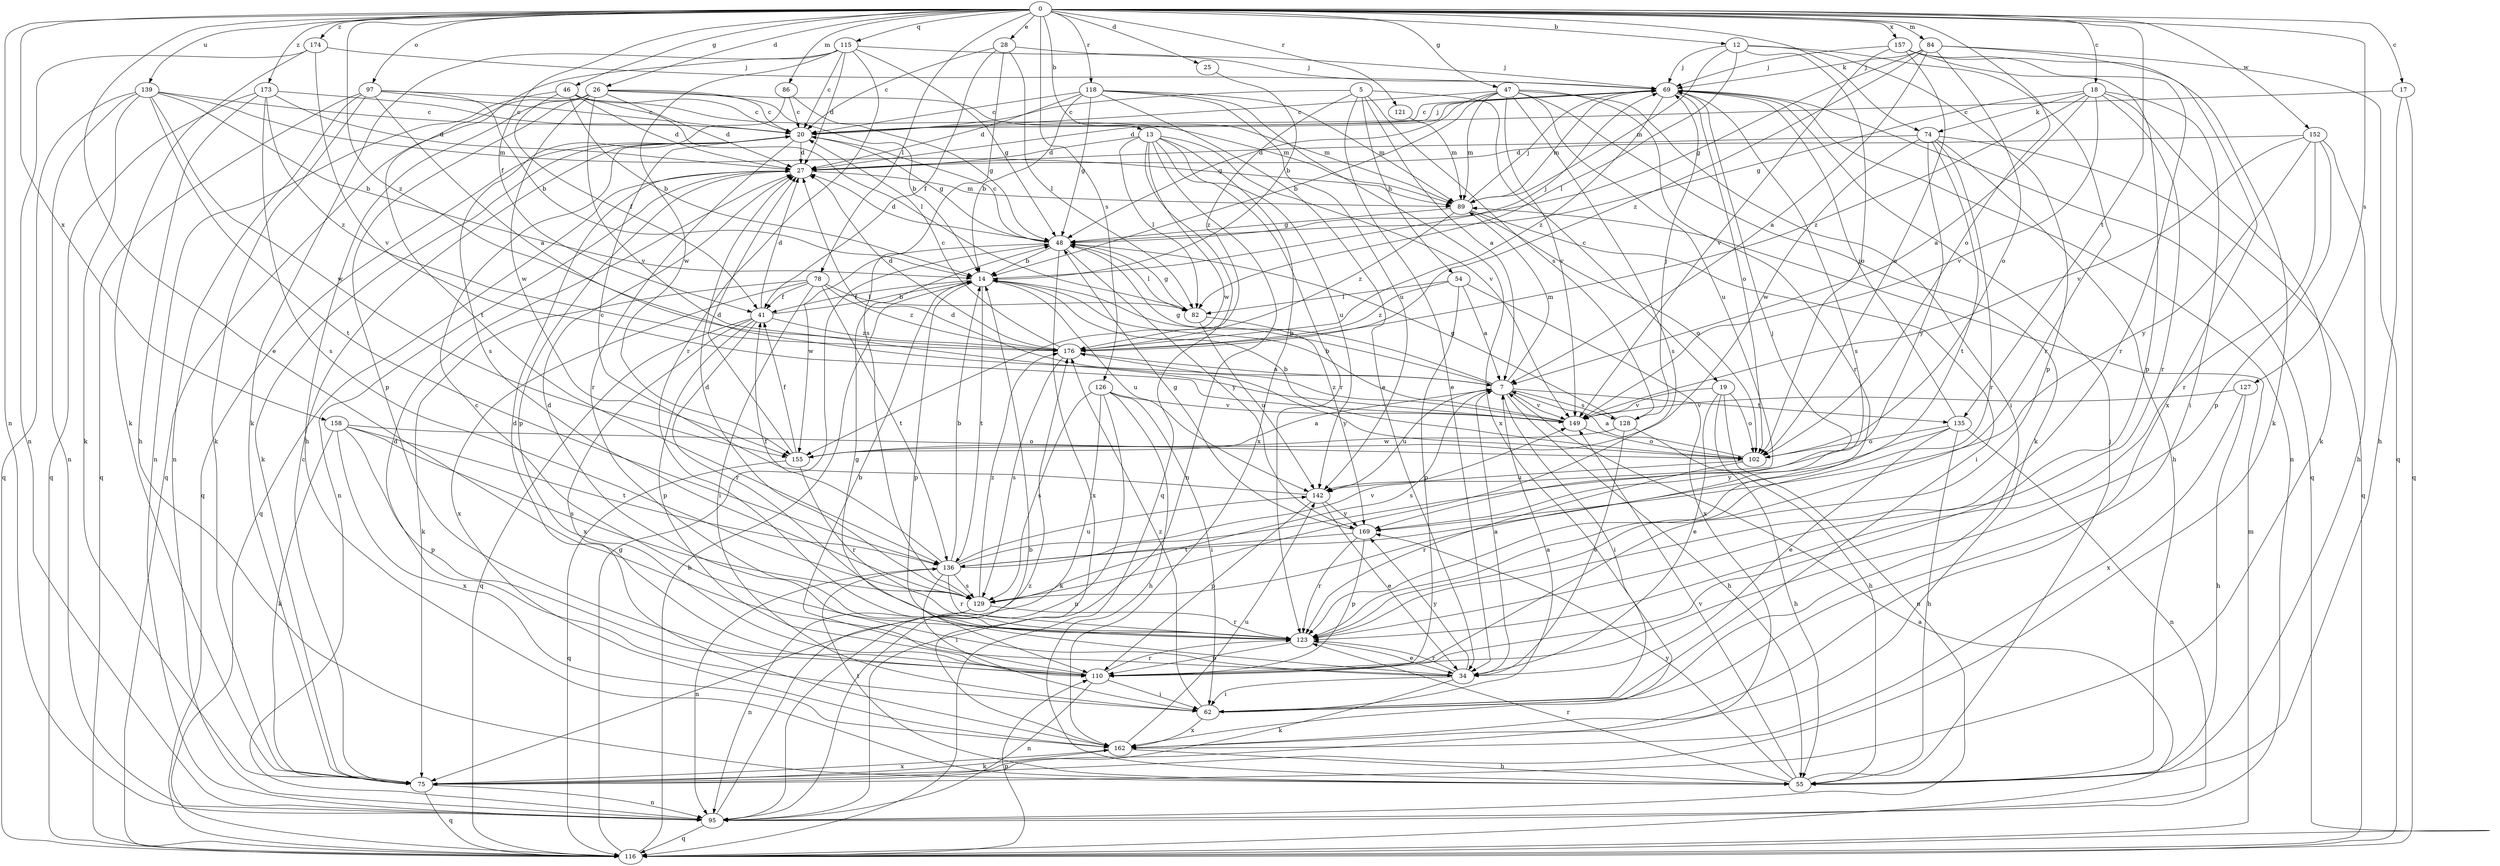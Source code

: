 strict digraph  {
0;
5;
7;
12;
13;
14;
17;
18;
19;
20;
25;
26;
27;
28;
34;
41;
46;
47;
48;
54;
55;
62;
69;
74;
75;
78;
82;
84;
86;
89;
95;
97;
102;
110;
115;
116;
118;
121;
123;
126;
127;
128;
129;
135;
136;
139;
142;
149;
152;
155;
157;
158;
162;
169;
173;
174;
176;
0 -> 12  [label=b];
0 -> 13  [label=b];
0 -> 17  [label=c];
0 -> 18  [label=c];
0 -> 25  [label=d];
0 -> 26  [label=d];
0 -> 28  [label=e];
0 -> 34  [label=e];
0 -> 41  [label=f];
0 -> 46  [label=g];
0 -> 47  [label=g];
0 -> 74  [label=k];
0 -> 78  [label=l];
0 -> 84  [label=m];
0 -> 86  [label=m];
0 -> 95  [label=n];
0 -> 97  [label=o];
0 -> 102  [label=o];
0 -> 115  [label=q];
0 -> 118  [label=r];
0 -> 121  [label=r];
0 -> 126  [label=s];
0 -> 127  [label=s];
0 -> 135  [label=t];
0 -> 139  [label=u];
0 -> 152  [label=w];
0 -> 157  [label=x];
0 -> 158  [label=x];
0 -> 173  [label=z];
0 -> 174  [label=z];
0 -> 176  [label=z];
5 -> 7  [label=a];
5 -> 19  [label=c];
5 -> 20  [label=c];
5 -> 34  [label=e];
5 -> 54  [label=h];
5 -> 128  [label=s];
5 -> 176  [label=z];
7 -> 14  [label=b];
7 -> 48  [label=g];
7 -> 55  [label=h];
7 -> 62  [label=i];
7 -> 89  [label=m];
7 -> 128  [label=s];
7 -> 129  [label=s];
7 -> 135  [label=t];
7 -> 142  [label=u];
7 -> 149  [label=v];
12 -> 69  [label=j];
12 -> 82  [label=l];
12 -> 89  [label=m];
12 -> 102  [label=o];
12 -> 110  [label=p];
12 -> 123  [label=r];
13 -> 27  [label=d];
13 -> 82  [label=l];
13 -> 95  [label=n];
13 -> 116  [label=q];
13 -> 123  [label=r];
13 -> 142  [label=u];
13 -> 149  [label=v];
13 -> 155  [label=w];
13 -> 162  [label=x];
14 -> 41  [label=f];
14 -> 69  [label=j];
14 -> 110  [label=p];
14 -> 136  [label=t];
14 -> 142  [label=u];
17 -> 20  [label=c];
17 -> 55  [label=h];
17 -> 116  [label=q];
18 -> 7  [label=a];
18 -> 48  [label=g];
18 -> 62  [label=i];
18 -> 74  [label=k];
18 -> 75  [label=k];
18 -> 123  [label=r];
18 -> 149  [label=v];
18 -> 176  [label=z];
19 -> 34  [label=e];
19 -> 55  [label=h];
19 -> 95  [label=n];
19 -> 102  [label=o];
19 -> 149  [label=v];
20 -> 27  [label=d];
20 -> 48  [label=g];
20 -> 69  [label=j];
20 -> 75  [label=k];
20 -> 116  [label=q];
20 -> 123  [label=r];
25 -> 14  [label=b];
26 -> 14  [label=b];
26 -> 20  [label=c];
26 -> 27  [label=d];
26 -> 55  [label=h];
26 -> 89  [label=m];
26 -> 110  [label=p];
26 -> 116  [label=q];
26 -> 149  [label=v];
26 -> 155  [label=w];
27 -> 89  [label=m];
27 -> 95  [label=n];
27 -> 110  [label=p];
27 -> 116  [label=q];
28 -> 20  [label=c];
28 -> 41  [label=f];
28 -> 69  [label=j];
28 -> 82  [label=l];
28 -> 129  [label=s];
34 -> 7  [label=a];
34 -> 20  [label=c];
34 -> 48  [label=g];
34 -> 62  [label=i];
34 -> 75  [label=k];
34 -> 123  [label=r];
34 -> 169  [label=y];
41 -> 14  [label=b];
41 -> 27  [label=d];
41 -> 110  [label=p];
41 -> 116  [label=q];
41 -> 123  [label=r];
41 -> 162  [label=x];
41 -> 176  [label=z];
46 -> 14  [label=b];
46 -> 20  [label=c];
46 -> 27  [label=d];
46 -> 41  [label=f];
46 -> 82  [label=l];
46 -> 95  [label=n];
47 -> 14  [label=b];
47 -> 20  [label=c];
47 -> 48  [label=g];
47 -> 62  [label=i];
47 -> 75  [label=k];
47 -> 89  [label=m];
47 -> 123  [label=r];
47 -> 129  [label=s];
47 -> 142  [label=u];
47 -> 149  [label=v];
48 -> 14  [label=b];
48 -> 20  [label=c];
48 -> 27  [label=d];
48 -> 82  [label=l];
48 -> 155  [label=w];
48 -> 162  [label=x];
48 -> 169  [label=y];
54 -> 7  [label=a];
54 -> 82  [label=l];
54 -> 110  [label=p];
54 -> 162  [label=x];
54 -> 176  [label=z];
55 -> 69  [label=j];
55 -> 123  [label=r];
55 -> 136  [label=t];
55 -> 149  [label=v];
55 -> 169  [label=y];
62 -> 7  [label=a];
62 -> 27  [label=d];
62 -> 162  [label=x];
62 -> 176  [label=z];
69 -> 20  [label=c];
69 -> 27  [label=d];
69 -> 89  [label=m];
69 -> 95  [label=n];
69 -> 102  [label=o];
69 -> 116  [label=q];
69 -> 129  [label=s];
69 -> 176  [label=z];
74 -> 27  [label=d];
74 -> 55  [label=h];
74 -> 116  [label=q];
74 -> 123  [label=r];
74 -> 136  [label=t];
74 -> 155  [label=w];
74 -> 169  [label=y];
75 -> 20  [label=c];
75 -> 95  [label=n];
75 -> 116  [label=q];
75 -> 162  [label=x];
78 -> 41  [label=f];
78 -> 62  [label=i];
78 -> 75  [label=k];
78 -> 82  [label=l];
78 -> 136  [label=t];
78 -> 162  [label=x];
78 -> 176  [label=z];
82 -> 48  [label=g];
82 -> 142  [label=u];
82 -> 169  [label=y];
84 -> 7  [label=a];
84 -> 48  [label=g];
84 -> 69  [label=j];
84 -> 102  [label=o];
84 -> 116  [label=q];
84 -> 162  [label=x];
84 -> 176  [label=z];
86 -> 20  [label=c];
86 -> 48  [label=g];
86 -> 129  [label=s];
89 -> 48  [label=g];
89 -> 62  [label=i];
89 -> 69  [label=j];
89 -> 102  [label=o];
89 -> 176  [label=z];
95 -> 14  [label=b];
95 -> 116  [label=q];
95 -> 176  [label=z];
97 -> 7  [label=a];
97 -> 14  [label=b];
97 -> 20  [label=c];
97 -> 75  [label=k];
97 -> 89  [label=m];
97 -> 95  [label=n];
97 -> 116  [label=q];
102 -> 7  [label=a];
102 -> 14  [label=b];
102 -> 27  [label=d];
102 -> 123  [label=r];
102 -> 142  [label=u];
110 -> 14  [label=b];
110 -> 27  [label=d];
110 -> 62  [label=i];
110 -> 95  [label=n];
110 -> 123  [label=r];
115 -> 20  [label=c];
115 -> 27  [label=d];
115 -> 48  [label=g];
115 -> 69  [label=j];
115 -> 75  [label=k];
115 -> 123  [label=r];
115 -> 136  [label=t];
115 -> 155  [label=w];
116 -> 7  [label=a];
116 -> 14  [label=b];
116 -> 48  [label=g];
116 -> 89  [label=m];
116 -> 110  [label=p];
118 -> 14  [label=b];
118 -> 20  [label=c];
118 -> 27  [label=d];
118 -> 34  [label=e];
118 -> 48  [label=g];
118 -> 89  [label=m];
118 -> 142  [label=u];
118 -> 162  [label=x];
121 -> 89  [label=m];
123 -> 27  [label=d];
123 -> 34  [label=e];
123 -> 110  [label=p];
126 -> 55  [label=h];
126 -> 62  [label=i];
126 -> 75  [label=k];
126 -> 95  [label=n];
126 -> 129  [label=s];
126 -> 149  [label=v];
127 -> 55  [label=h];
127 -> 149  [label=v];
127 -> 162  [label=x];
128 -> 34  [label=e];
128 -> 48  [label=g];
128 -> 55  [label=h];
128 -> 69  [label=j];
128 -> 155  [label=w];
129 -> 27  [label=d];
129 -> 95  [label=n];
129 -> 123  [label=r];
129 -> 176  [label=z];
135 -> 34  [label=e];
135 -> 55  [label=h];
135 -> 69  [label=j];
135 -> 95  [label=n];
135 -> 102  [label=o];
135 -> 169  [label=y];
136 -> 14  [label=b];
136 -> 41  [label=f];
136 -> 62  [label=i];
136 -> 69  [label=j];
136 -> 95  [label=n];
136 -> 123  [label=r];
136 -> 129  [label=s];
136 -> 142  [label=u];
136 -> 149  [label=v];
139 -> 14  [label=b];
139 -> 20  [label=c];
139 -> 75  [label=k];
139 -> 89  [label=m];
139 -> 95  [label=n];
139 -> 116  [label=q];
139 -> 136  [label=t];
139 -> 155  [label=w];
142 -> 20  [label=c];
142 -> 34  [label=e];
142 -> 110  [label=p];
142 -> 169  [label=y];
149 -> 14  [label=b];
149 -> 102  [label=o];
149 -> 176  [label=z];
152 -> 27  [label=d];
152 -> 55  [label=h];
152 -> 110  [label=p];
152 -> 123  [label=r];
152 -> 149  [label=v];
152 -> 169  [label=y];
155 -> 7  [label=a];
155 -> 27  [label=d];
155 -> 41  [label=f];
155 -> 116  [label=q];
155 -> 123  [label=r];
157 -> 69  [label=j];
157 -> 75  [label=k];
157 -> 102  [label=o];
157 -> 110  [label=p];
157 -> 123  [label=r];
157 -> 149  [label=v];
158 -> 75  [label=k];
158 -> 102  [label=o];
158 -> 110  [label=p];
158 -> 129  [label=s];
158 -> 136  [label=t];
158 -> 162  [label=x];
162 -> 55  [label=h];
162 -> 75  [label=k];
162 -> 142  [label=u];
169 -> 48  [label=g];
169 -> 110  [label=p];
169 -> 123  [label=r];
169 -> 136  [label=t];
173 -> 20  [label=c];
173 -> 27  [label=d];
173 -> 55  [label=h];
173 -> 116  [label=q];
173 -> 129  [label=s];
173 -> 176  [label=z];
174 -> 69  [label=j];
174 -> 75  [label=k];
174 -> 95  [label=n];
174 -> 149  [label=v];
176 -> 7  [label=a];
176 -> 20  [label=c];
176 -> 27  [label=d];
176 -> 129  [label=s];
}
